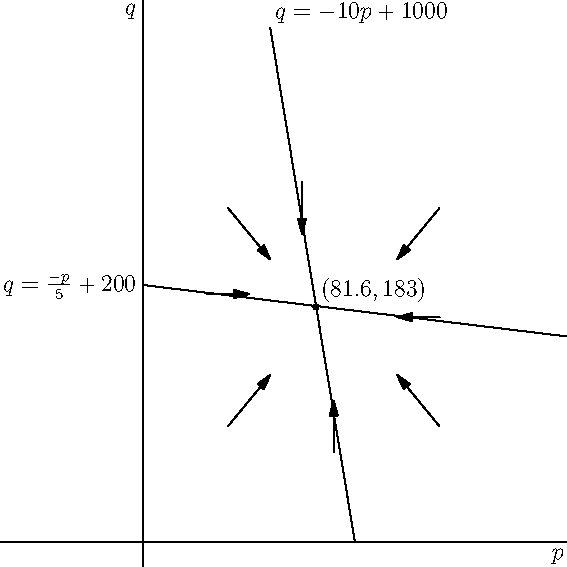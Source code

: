 size(10cm,10cm,IgnoreAspect);
import graph;

yaxis("$q$");
xaxis("$p$");

draw((60,400)--(100,0));
draw((0,200)--(200,160));

label("$q=-10p+1000$",(60,400),NE);
label("$q=\frac{-p}{5} + 200$",(0,200),W);

dot("$(81.6,183)$",(81.6,183),NE);

draw((40,90)--(60,130),Arrow);
draw((40,260)--(60,220),Arrow);
draw((140,90)--(120,130),Arrow);
draw((140,260)--(120,220),Arrow);

draw((75,280)--(75,240),Arrow);
draw((90,70)--(90,110),Arrow);
draw((30,193)--(50,193),Arrow);
draw((140,175)--(120,175),Arrow);
